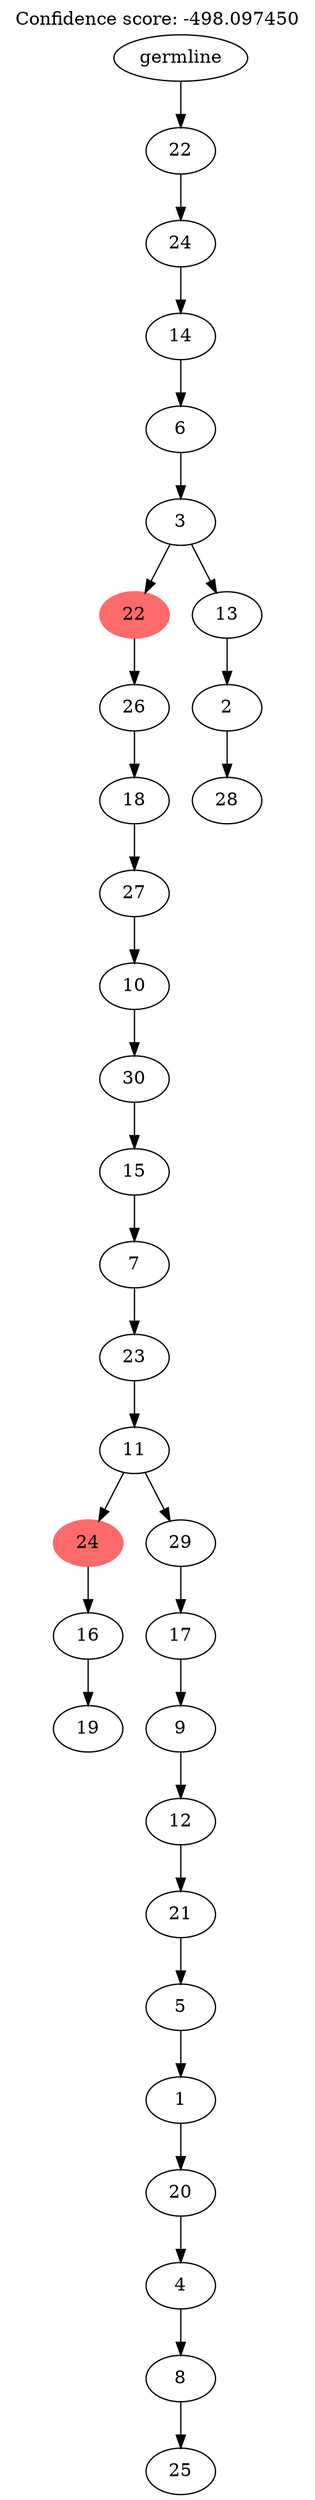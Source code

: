digraph g {
	"31" -> "32";
	"32" [label="19"];
	"30" -> "31";
	"31" [label="16"];
	"28" -> "29";
	"29" [label="25"];
	"27" -> "28";
	"28" [label="8"];
	"26" -> "27";
	"27" [label="4"];
	"25" -> "26";
	"26" [label="20"];
	"24" -> "25";
	"25" [label="1"];
	"23" -> "24";
	"24" [label="5"];
	"22" -> "23";
	"23" [label="21"];
	"21" -> "22";
	"22" [label="12"];
	"20" -> "21";
	"21" [label="9"];
	"19" -> "20";
	"20" [label="17"];
	"18" -> "19";
	"19" [label="29"];
	"18" -> "30";
	"30" [color=indianred1, style=filled, label="24"];
	"17" -> "18";
	"18" [label="11"];
	"16" -> "17";
	"17" [label="23"];
	"15" -> "16";
	"16" [label="7"];
	"14" -> "15";
	"15" [label="15"];
	"13" -> "14";
	"14" [label="30"];
	"12" -> "13";
	"13" [label="10"];
	"11" -> "12";
	"12" [label="27"];
	"10" -> "11";
	"11" [label="18"];
	"9" -> "10";
	"10" [label="26"];
	"7" -> "8";
	"8" [label="28"];
	"6" -> "7";
	"7" [label="2"];
	"5" -> "6";
	"6" [label="13"];
	"5" -> "9";
	"9" [color=indianred1, style=filled, label="22"];
	"4" -> "5";
	"5" [label="3"];
	"3" -> "4";
	"4" [label="6"];
	"2" -> "3";
	"3" [label="14"];
	"1" -> "2";
	"2" [label="24"];
	"0" -> "1";
	"1" [label="22"];
	"0" [label="germline"];
	labelloc="t";
	label="Confidence score: -498.097450";
}
